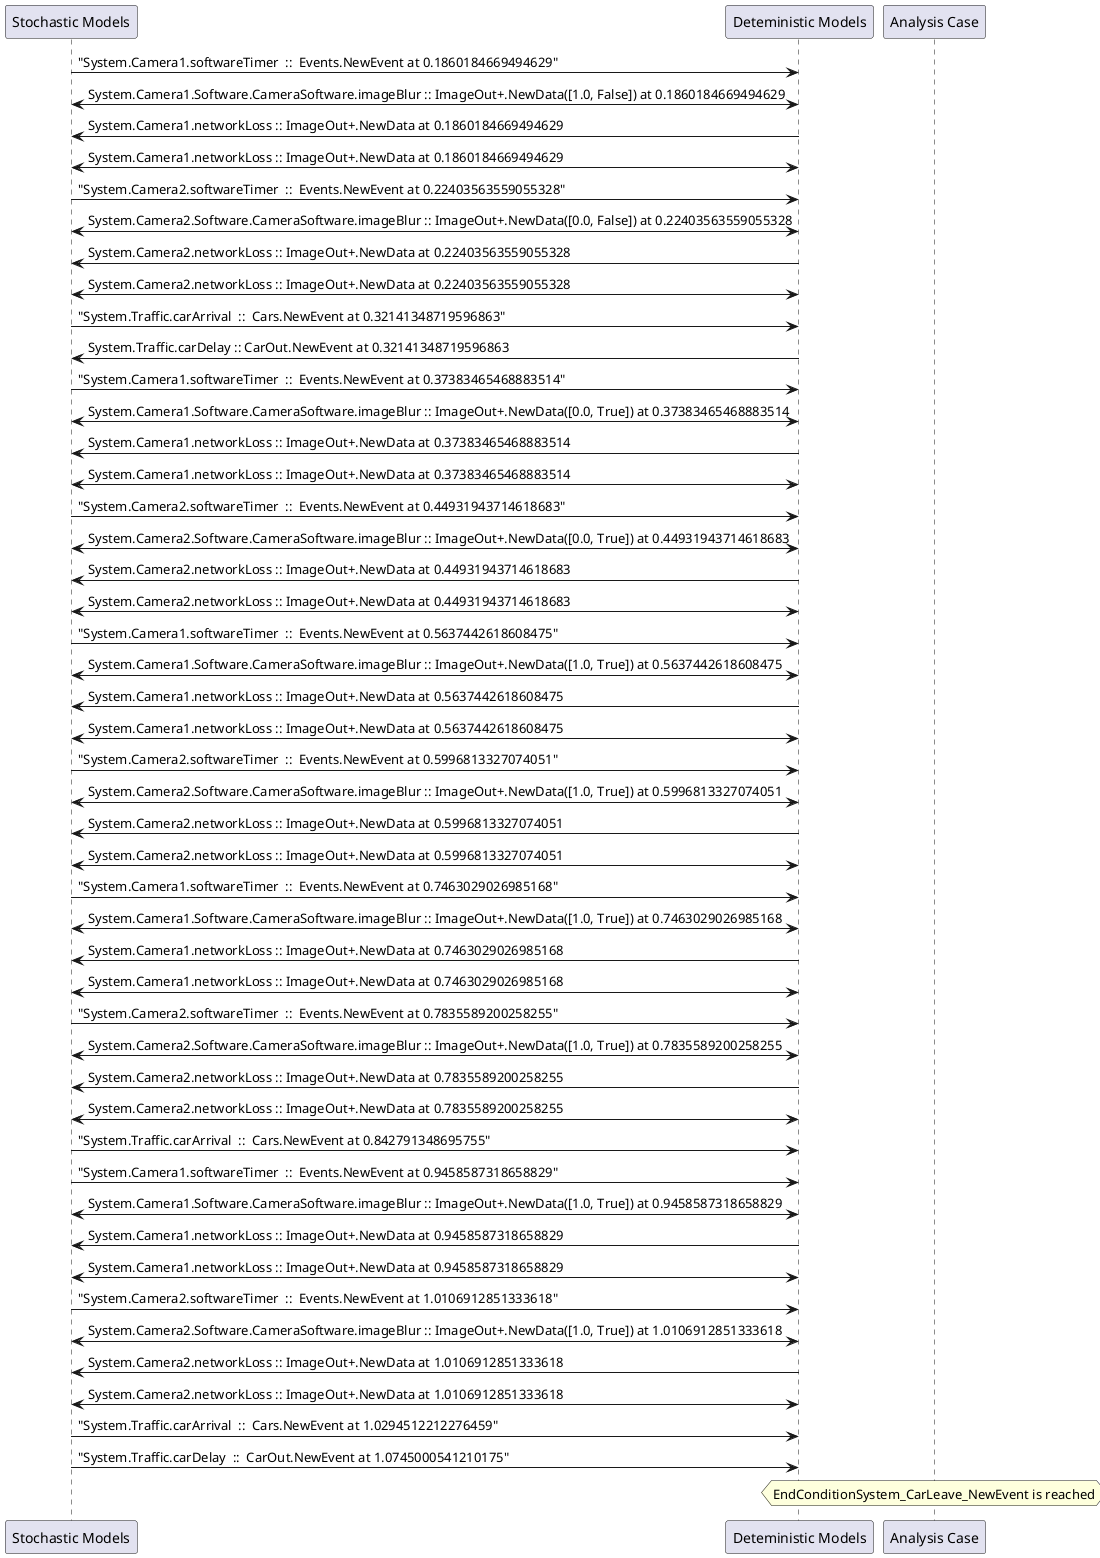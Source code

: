 
	@startuml
	participant "Stochastic Models" as stochmodel
	participant "Deteministic Models" as detmodel
	participant "Analysis Case" as analysis
	{34918_stop} stochmodel -> detmodel : "System.Camera1.softwareTimer  ::  Events.NewEvent at 0.1860184669494629"
detmodel <-> stochmodel : System.Camera1.Software.CameraSoftware.imageBlur :: ImageOut+.NewData([1.0, False]) at 0.1860184669494629
detmodel -> stochmodel : System.Camera1.networkLoss :: ImageOut+.NewData at 0.1860184669494629
detmodel <-> stochmodel : System.Camera1.networkLoss :: ImageOut+.NewData at 0.1860184669494629
{34934_stop} stochmodel -> detmodel : "System.Camera2.softwareTimer  ::  Events.NewEvent at 0.22403563559055328"
detmodel <-> stochmodel : System.Camera2.Software.CameraSoftware.imageBlur :: ImageOut+.NewData([0.0, False]) at 0.22403563559055328
detmodel -> stochmodel : System.Camera2.networkLoss :: ImageOut+.NewData at 0.22403563559055328
detmodel <-> stochmodel : System.Camera2.networkLoss :: ImageOut+.NewData at 0.22403563559055328
{34950_stop} stochmodel -> detmodel : "System.Traffic.carArrival  ::  Cars.NewEvent at 0.32141348719596863"
{34966_start} detmodel -> stochmodel : System.Traffic.carDelay :: CarOut.NewEvent at 0.32141348719596863
{34919_stop} stochmodel -> detmodel : "System.Camera1.softwareTimer  ::  Events.NewEvent at 0.37383465468883514"
detmodel <-> stochmodel : System.Camera1.Software.CameraSoftware.imageBlur :: ImageOut+.NewData([0.0, True]) at 0.37383465468883514
detmodel -> stochmodel : System.Camera1.networkLoss :: ImageOut+.NewData at 0.37383465468883514
detmodel <-> stochmodel : System.Camera1.networkLoss :: ImageOut+.NewData at 0.37383465468883514
{34935_stop} stochmodel -> detmodel : "System.Camera2.softwareTimer  ::  Events.NewEvent at 0.44931943714618683"
detmodel <-> stochmodel : System.Camera2.Software.CameraSoftware.imageBlur :: ImageOut+.NewData([0.0, True]) at 0.44931943714618683
detmodel -> stochmodel : System.Camera2.networkLoss :: ImageOut+.NewData at 0.44931943714618683
detmodel <-> stochmodel : System.Camera2.networkLoss :: ImageOut+.NewData at 0.44931943714618683
{34920_stop} stochmodel -> detmodel : "System.Camera1.softwareTimer  ::  Events.NewEvent at 0.5637442618608475"
detmodel <-> stochmodel : System.Camera1.Software.CameraSoftware.imageBlur :: ImageOut+.NewData([1.0, True]) at 0.5637442618608475
detmodel -> stochmodel : System.Camera1.networkLoss :: ImageOut+.NewData at 0.5637442618608475
detmodel <-> stochmodel : System.Camera1.networkLoss :: ImageOut+.NewData at 0.5637442618608475
{34936_stop} stochmodel -> detmodel : "System.Camera2.softwareTimer  ::  Events.NewEvent at 0.5996813327074051"
detmodel <-> stochmodel : System.Camera2.Software.CameraSoftware.imageBlur :: ImageOut+.NewData([1.0, True]) at 0.5996813327074051
detmodel -> stochmodel : System.Camera2.networkLoss :: ImageOut+.NewData at 0.5996813327074051
detmodel <-> stochmodel : System.Camera2.networkLoss :: ImageOut+.NewData at 0.5996813327074051
{34921_stop} stochmodel -> detmodel : "System.Camera1.softwareTimer  ::  Events.NewEvent at 0.7463029026985168"
detmodel <-> stochmodel : System.Camera1.Software.CameraSoftware.imageBlur :: ImageOut+.NewData([1.0, True]) at 0.7463029026985168
detmodel -> stochmodel : System.Camera1.networkLoss :: ImageOut+.NewData at 0.7463029026985168
detmodel <-> stochmodel : System.Camera1.networkLoss :: ImageOut+.NewData at 0.7463029026985168
{34937_stop} stochmodel -> detmodel : "System.Camera2.softwareTimer  ::  Events.NewEvent at 0.7835589200258255"
detmodel <-> stochmodel : System.Camera2.Software.CameraSoftware.imageBlur :: ImageOut+.NewData([1.0, True]) at 0.7835589200258255
detmodel -> stochmodel : System.Camera2.networkLoss :: ImageOut+.NewData at 0.7835589200258255
detmodel <-> stochmodel : System.Camera2.networkLoss :: ImageOut+.NewData at 0.7835589200258255
{34951_stop} stochmodel -> detmodel : "System.Traffic.carArrival  ::  Cars.NewEvent at 0.842791348695755"
{34922_stop} stochmodel -> detmodel : "System.Camera1.softwareTimer  ::  Events.NewEvent at 0.9458587318658829"
detmodel <-> stochmodel : System.Camera1.Software.CameraSoftware.imageBlur :: ImageOut+.NewData([1.0, True]) at 0.9458587318658829
detmodel -> stochmodel : System.Camera1.networkLoss :: ImageOut+.NewData at 0.9458587318658829
detmodel <-> stochmodel : System.Camera1.networkLoss :: ImageOut+.NewData at 0.9458587318658829
{34938_stop} stochmodel -> detmodel : "System.Camera2.softwareTimer  ::  Events.NewEvent at 1.0106912851333618"
detmodel <-> stochmodel : System.Camera2.Software.CameraSoftware.imageBlur :: ImageOut+.NewData([1.0, True]) at 1.0106912851333618
detmodel -> stochmodel : System.Camera2.networkLoss :: ImageOut+.NewData at 1.0106912851333618
detmodel <-> stochmodel : System.Camera2.networkLoss :: ImageOut+.NewData at 1.0106912851333618
{34952_stop} stochmodel -> detmodel : "System.Traffic.carArrival  ::  Cars.NewEvent at 1.0294512212276459"
{34966_stop} stochmodel -> detmodel : "System.Traffic.carDelay  ::  CarOut.NewEvent at 1.0745000541210175"
{34966_start} <-> {34966_stop} : delay
hnote over analysis 
EndConditionSystem_CarLeave_NewEvent is reached
endnote
@enduml